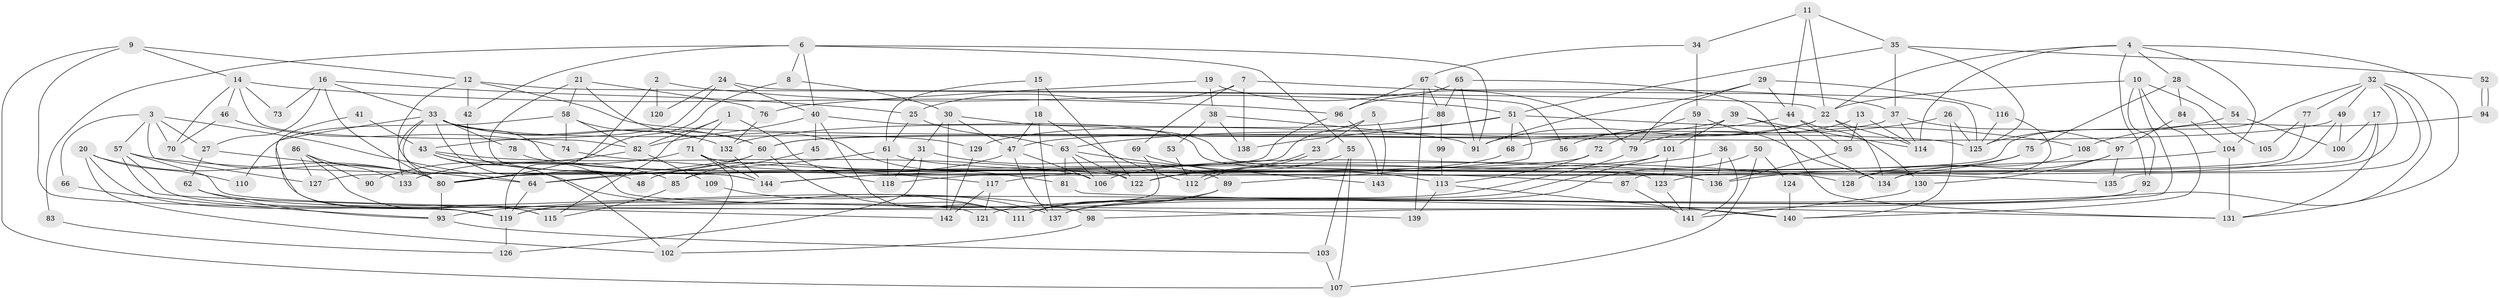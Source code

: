 // Generated by graph-tools (version 1.1) at 2025/11/02/27/25 16:11:20]
// undirected, 144 vertices, 288 edges
graph export_dot {
graph [start="1"]
  node [color=gray90,style=filled];
  1;
  2;
  3;
  4;
  5;
  6;
  7;
  8;
  9;
  10;
  11;
  12;
  13;
  14;
  15;
  16;
  17;
  18;
  19;
  20;
  21;
  22;
  23;
  24;
  25;
  26;
  27;
  28;
  29;
  30;
  31;
  32;
  33;
  34;
  35;
  36;
  37;
  38;
  39;
  40;
  41;
  42;
  43;
  44;
  45;
  46;
  47;
  48;
  49;
  50;
  51;
  52;
  53;
  54;
  55;
  56;
  57;
  58;
  59;
  60;
  61;
  62;
  63;
  64;
  65;
  66;
  67;
  68;
  69;
  70;
  71;
  72;
  73;
  74;
  75;
  76;
  77;
  78;
  79;
  80;
  81;
  82;
  83;
  84;
  85;
  86;
  87;
  88;
  89;
  90;
  91;
  92;
  93;
  94;
  95;
  96;
  97;
  98;
  99;
  100;
  101;
  102;
  103;
  104;
  105;
  106;
  107;
  108;
  109;
  110;
  111;
  112;
  113;
  114;
  115;
  116;
  117;
  118;
  119;
  120;
  121;
  122;
  123;
  124;
  125;
  126;
  127;
  128;
  129;
  130;
  131;
  132;
  133;
  134;
  135;
  136;
  137;
  138;
  139;
  140;
  141;
  142;
  143;
  144;
  1 -- 71;
  1 -- 82;
  1 -- 115;
  1 -- 118;
  2 -- 51;
  2 -- 119;
  2 -- 120;
  3 -- 57;
  3 -- 64;
  3 -- 27;
  3 -- 66;
  3 -- 70;
  3 -- 127;
  4 -- 22;
  4 -- 104;
  4 -- 28;
  4 -- 92;
  4 -- 114;
  4 -- 131;
  5 -- 80;
  5 -- 143;
  5 -- 23;
  6 -- 42;
  6 -- 91;
  6 -- 8;
  6 -- 40;
  6 -- 55;
  6 -- 83;
  7 -- 25;
  7 -- 69;
  7 -- 37;
  7 -- 138;
  8 -- 80;
  8 -- 30;
  9 -- 119;
  9 -- 107;
  9 -- 12;
  9 -- 14;
  10 -- 140;
  10 -- 22;
  10 -- 92;
  10 -- 98;
  10 -- 105;
  11 -- 34;
  11 -- 22;
  11 -- 35;
  11 -- 44;
  12 -- 125;
  12 -- 22;
  12 -- 42;
  12 -- 111;
  13 -- 114;
  13 -- 79;
  13 -- 95;
  14 -- 70;
  14 -- 46;
  14 -- 73;
  14 -- 82;
  14 -- 96;
  15 -- 61;
  15 -- 122;
  15 -- 18;
  16 -- 80;
  16 -- 25;
  16 -- 27;
  16 -- 33;
  16 -- 73;
  17 -- 131;
  17 -- 144;
  17 -- 100;
  18 -- 47;
  18 -- 112;
  18 -- 137;
  19 -- 38;
  19 -- 79;
  19 -- 76;
  20 -- 119;
  20 -- 80;
  20 -- 102;
  20 -- 110;
  21 -- 58;
  21 -- 144;
  21 -- 76;
  21 -- 81;
  22 -- 114;
  22 -- 91;
  22 -- 129;
  22 -- 134;
  23 -- 112;
  23 -- 112;
  24 -- 43;
  24 -- 40;
  24 -- 56;
  24 -- 120;
  25 -- 63;
  25 -- 61;
  26 -- 125;
  26 -- 68;
  26 -- 140;
  27 -- 62;
  27 -- 64;
  28 -- 54;
  28 -- 75;
  28 -- 84;
  29 -- 91;
  29 -- 44;
  29 -- 79;
  29 -- 116;
  30 -- 47;
  30 -- 31;
  30 -- 136;
  30 -- 142;
  31 -- 89;
  31 -- 118;
  31 -- 126;
  32 -- 93;
  32 -- 134;
  32 -- 49;
  32 -- 77;
  32 -- 85;
  32 -- 135;
  33 -- 60;
  33 -- 48;
  33 -- 78;
  33 -- 80;
  33 -- 119;
  33 -- 122;
  33 -- 129;
  33 -- 132;
  33 -- 133;
  34 -- 67;
  34 -- 59;
  35 -- 37;
  35 -- 51;
  35 -- 52;
  35 -- 125;
  36 -- 136;
  36 -- 141;
  36 -- 122;
  37 -- 97;
  37 -- 60;
  37 -- 114;
  38 -- 91;
  38 -- 138;
  38 -- 53;
  39 -- 114;
  39 -- 47;
  39 -- 101;
  39 -- 134;
  40 -- 111;
  40 -- 45;
  40 -- 82;
  40 -- 123;
  41 -- 115;
  41 -- 43;
  42 -- 144;
  43 -- 85;
  43 -- 102;
  43 -- 106;
  43 -- 140;
  44 -- 95;
  44 -- 56;
  44 -- 130;
  45 -- 85;
  46 -- 70;
  46 -- 74;
  47 -- 106;
  47 -- 137;
  47 -- 48;
  49 -- 60;
  49 -- 100;
  49 -- 123;
  50 -- 137;
  50 -- 107;
  50 -- 124;
  51 -- 89;
  51 -- 63;
  51 -- 68;
  51 -- 108;
  51 -- 138;
  52 -- 94;
  52 -- 94;
  53 -- 112;
  54 -- 125;
  54 -- 100;
  55 -- 122;
  55 -- 103;
  55 -- 107;
  57 -- 128;
  57 -- 142;
  57 -- 121;
  57 -- 139;
  58 -- 60;
  58 -- 82;
  58 -- 74;
  58 -- 110;
  59 -- 134;
  59 -- 141;
  59 -- 72;
  60 -- 111;
  60 -- 64;
  60 -- 80;
  61 -- 118;
  61 -- 64;
  61 -- 135;
  62 -- 98;
  62 -- 93;
  63 -- 122;
  63 -- 81;
  63 -- 106;
  63 -- 143;
  64 -- 119;
  65 -- 88;
  65 -- 131;
  65 -- 91;
  65 -- 96;
  66 -- 93;
  67 -- 96;
  67 -- 139;
  67 -- 88;
  67 -- 125;
  68 -- 117;
  69 -- 113;
  69 -- 119;
  70 -- 80;
  71 -- 136;
  71 -- 144;
  71 -- 102;
  71 -- 133;
  72 -- 118;
  72 -- 113;
  74 -- 87;
  75 -- 106;
  75 -- 136;
  76 -- 132;
  77 -- 87;
  77 -- 105;
  78 -- 117;
  79 -- 111;
  80 -- 93;
  81 -- 131;
  82 -- 90;
  82 -- 109;
  83 -- 126;
  84 -- 104;
  84 -- 97;
  85 -- 115;
  86 -- 127;
  86 -- 133;
  86 -- 90;
  86 -- 115;
  87 -- 141;
  88 -- 132;
  88 -- 99;
  89 -- 119;
  89 -- 111;
  92 -- 121;
  92 -- 137;
  93 -- 103;
  94 -- 108;
  95 -- 136;
  96 -- 127;
  96 -- 143;
  97 -- 135;
  97 -- 128;
  97 -- 130;
  98 -- 102;
  99 -- 113;
  101 -- 123;
  101 -- 111;
  101 -- 144;
  103 -- 107;
  104 -- 144;
  104 -- 131;
  108 -- 134;
  109 -- 137;
  113 -- 140;
  113 -- 139;
  116 -- 125;
  116 -- 128;
  117 -- 121;
  117 -- 142;
  119 -- 126;
  123 -- 141;
  124 -- 140;
  129 -- 142;
  130 -- 141;
  132 -- 144;
}
